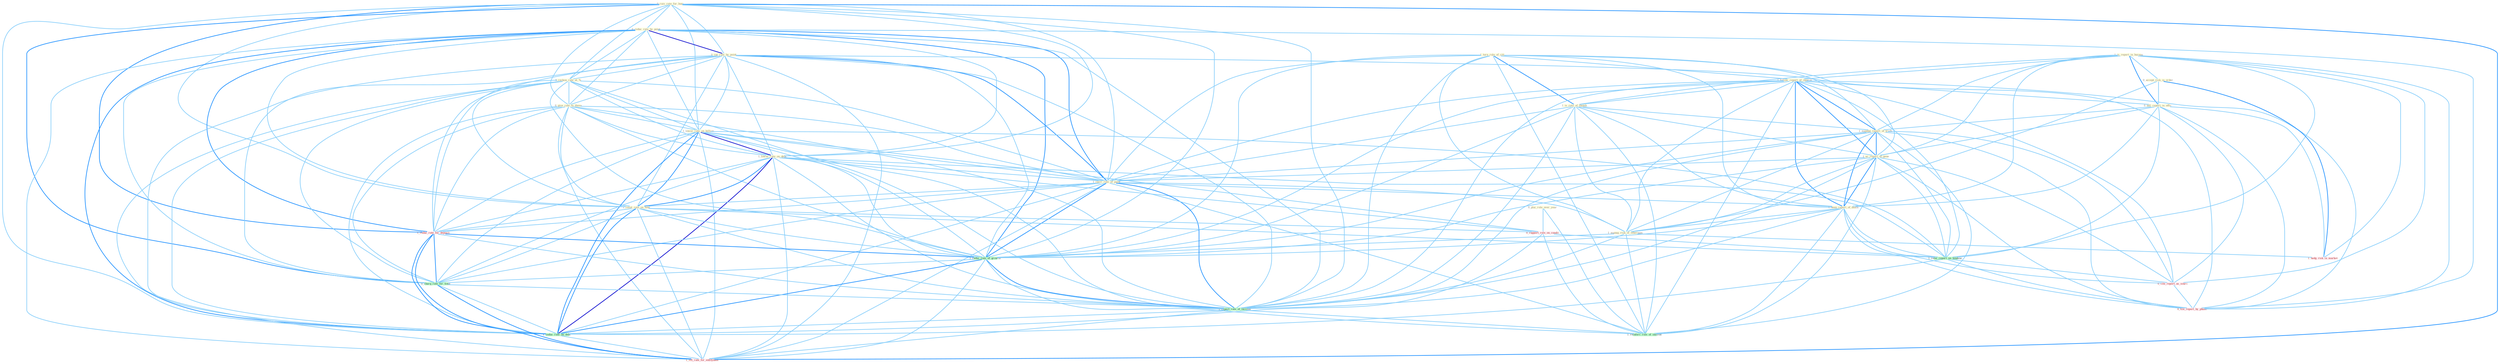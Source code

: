 Graph G{ 
    node
    [shape=polygon,style=filled,width=.5,height=.06,color="#BDFCC9",fixedsize=true,fontsize=4,
    fontcolor="#2f4f4f"];
    {node
    [color="#ffffe0", fontcolor="#8b7d6b"] "1_turn_rule_of_citi " "1_is_report_in_bureau " "0_rais_rate_for_busi " "1_follow_report_of_improv " "0_reduc_rate_by_point " "0_cut_rate_by_point " "0_accept_risk_in_order " "0_reckon_rate_at_% " "0_plai_role_over_year " "1_is_rule_of_thumb " "0_give_rate_to_those " "1_lower_rate_on_billion " "0_tell_report_in_offic " "1_mandat_report_of_trade " "1_ar_report_of_gene " "1_lower_rate_on_debt " "1_carri_rate_of_point " "1_reset_rate_on_note " "1_been_report_of_death " "1_manag_risk_of_othernum "}
{node [color="#fff0f5", fontcolor="#b22222"] "1_reduc_rate_for_deposit " "0_support_role_on_condit " "0_cite_report_as_sourc " "0_file_report_by_phone " "1_lift_rate_for_entitynam " "1_hedg_risk_in_market "}
edge [color="#B0E2FF"];

	"1_turn_rule_of_citi " -- "1_follow_report_of_improv " [w="1", color="#87cefa" ];
	"1_turn_rule_of_citi " -- "1_is_rule_of_thumb " [w="2", color="#1e90ff" , len=0.8];
	"1_turn_rule_of_citi " -- "1_mandat_report_of_trade " [w="1", color="#87cefa" ];
	"1_turn_rule_of_citi " -- "1_ar_report_of_gene " [w="1", color="#87cefa" ];
	"1_turn_rule_of_citi " -- "1_carri_rate_of_point " [w="1", color="#87cefa" ];
	"1_turn_rule_of_citi " -- "1_been_report_of_death " [w="1", color="#87cefa" ];
	"1_turn_rule_of_citi " -- "1_manag_risk_of_othernum " [w="1", color="#87cefa" ];
	"1_turn_rule_of_citi " -- "1_reduc_rate_of_growth " [w="1", color="#87cefa" ];
	"1_turn_rule_of_citi " -- "1_expect_rate_of_increas " [w="1", color="#87cefa" ];
	"1_turn_rule_of_citi " -- "1_reinforc_role_of_institut " [w="1", color="#87cefa" ];
	"1_is_report_in_bureau " -- "1_follow_report_of_improv " [w="1", color="#87cefa" ];
	"1_is_report_in_bureau " -- "0_accept_risk_in_order " [w="1", color="#87cefa" ];
	"1_is_report_in_bureau " -- "1_is_rule_of_thumb " [w="1", color="#87cefa" ];
	"1_is_report_in_bureau " -- "0_tell_report_in_offic " [w="2", color="#1e90ff" , len=0.8];
	"1_is_report_in_bureau " -- "1_mandat_report_of_trade " [w="1", color="#87cefa" ];
	"1_is_report_in_bureau " -- "1_ar_report_of_gene " [w="1", color="#87cefa" ];
	"1_is_report_in_bureau " -- "1_been_report_of_death " [w="1", color="#87cefa" ];
	"1_is_report_in_bureau " -- "1_relai_report_on_tendenc " [w="1", color="#87cefa" ];
	"1_is_report_in_bureau " -- "0_cite_report_as_sourc " [w="1", color="#87cefa" ];
	"1_is_report_in_bureau " -- "0_file_report_by_phone " [w="1", color="#87cefa" ];
	"1_is_report_in_bureau " -- "1_hedg_risk_in_market " [w="1", color="#87cefa" ];
	"0_rais_rate_for_busi " -- "0_reduc_rate_by_point " [w="1", color="#87cefa" ];
	"0_rais_rate_for_busi " -- "0_cut_rate_by_point " [w="1", color="#87cefa" ];
	"0_rais_rate_for_busi " -- "0_reckon_rate_at_% " [w="1", color="#87cefa" ];
	"0_rais_rate_for_busi " -- "0_give_rate_to_those " [w="1", color="#87cefa" ];
	"0_rais_rate_for_busi " -- "1_lower_rate_on_billion " [w="1", color="#87cefa" ];
	"0_rais_rate_for_busi " -- "1_lower_rate_on_debt " [w="1", color="#87cefa" ];
	"0_rais_rate_for_busi " -- "1_carri_rate_of_point " [w="1", color="#87cefa" ];
	"0_rais_rate_for_busi " -- "1_reset_rate_on_note " [w="1", color="#87cefa" ];
	"0_rais_rate_for_busi " -- "1_reduc_rate_for_deposit " [w="2", color="#1e90ff" , len=0.8];
	"0_rais_rate_for_busi " -- "1_reduc_rate_of_growth " [w="1", color="#87cefa" ];
	"0_rais_rate_for_busi " -- "0_charg_rate_for_time " [w="2", color="#1e90ff" , len=0.8];
	"0_rais_rate_for_busi " -- "1_expect_rate_of_increas " [w="1", color="#87cefa" ];
	"0_rais_rate_for_busi " -- "1_reduc_rate_on_debt " [w="1", color="#87cefa" ];
	"0_rais_rate_for_busi " -- "1_lift_rate_for_entitynam " [w="2", color="#1e90ff" , len=0.8];
	"1_follow_report_of_improv " -- "1_is_rule_of_thumb " [w="1", color="#87cefa" ];
	"1_follow_report_of_improv " -- "0_tell_report_in_offic " [w="1", color="#87cefa" ];
	"1_follow_report_of_improv " -- "1_mandat_report_of_trade " [w="2", color="#1e90ff" , len=0.8];
	"1_follow_report_of_improv " -- "1_ar_report_of_gene " [w="2", color="#1e90ff" , len=0.8];
	"1_follow_report_of_improv " -- "1_carri_rate_of_point " [w="1", color="#87cefa" ];
	"1_follow_report_of_improv " -- "1_been_report_of_death " [w="2", color="#1e90ff" , len=0.8];
	"1_follow_report_of_improv " -- "1_manag_risk_of_othernum " [w="1", color="#87cefa" ];
	"1_follow_report_of_improv " -- "1_relai_report_on_tendenc " [w="1", color="#87cefa" ];
	"1_follow_report_of_improv " -- "0_cite_report_as_sourc " [w="1", color="#87cefa" ];
	"1_follow_report_of_improv " -- "1_reduc_rate_of_growth " [w="1", color="#87cefa" ];
	"1_follow_report_of_improv " -- "0_file_report_by_phone " [w="1", color="#87cefa" ];
	"1_follow_report_of_improv " -- "1_expect_rate_of_increas " [w="1", color="#87cefa" ];
	"1_follow_report_of_improv " -- "1_reinforc_role_of_institut " [w="1", color="#87cefa" ];
	"0_reduc_rate_by_point " -- "0_cut_rate_by_point " [w="3", color="#0000cd" , len=0.6];
	"0_reduc_rate_by_point " -- "0_reckon_rate_at_% " [w="1", color="#87cefa" ];
	"0_reduc_rate_by_point " -- "0_give_rate_to_those " [w="1", color="#87cefa" ];
	"0_reduc_rate_by_point " -- "1_lower_rate_on_billion " [w="1", color="#87cefa" ];
	"0_reduc_rate_by_point " -- "1_lower_rate_on_debt " [w="1", color="#87cefa" ];
	"0_reduc_rate_by_point " -- "1_carri_rate_of_point " [w="2", color="#1e90ff" , len=0.8];
	"0_reduc_rate_by_point " -- "1_reset_rate_on_note " [w="1", color="#87cefa" ];
	"0_reduc_rate_by_point " -- "1_reduc_rate_for_deposit " [w="2", color="#1e90ff" , len=0.8];
	"0_reduc_rate_by_point " -- "1_reduc_rate_of_growth " [w="2", color="#1e90ff" , len=0.8];
	"0_reduc_rate_by_point " -- "0_file_report_by_phone " [w="1", color="#87cefa" ];
	"0_reduc_rate_by_point " -- "0_charg_rate_for_time " [w="1", color="#87cefa" ];
	"0_reduc_rate_by_point " -- "1_expect_rate_of_increas " [w="1", color="#87cefa" ];
	"0_reduc_rate_by_point " -- "1_reduc_rate_on_debt " [w="2", color="#1e90ff" , len=0.8];
	"0_reduc_rate_by_point " -- "1_lift_rate_for_entitynam " [w="1", color="#87cefa" ];
	"0_cut_rate_by_point " -- "0_reckon_rate_at_% " [w="1", color="#87cefa" ];
	"0_cut_rate_by_point " -- "0_give_rate_to_those " [w="1", color="#87cefa" ];
	"0_cut_rate_by_point " -- "1_lower_rate_on_billion " [w="1", color="#87cefa" ];
	"0_cut_rate_by_point " -- "1_lower_rate_on_debt " [w="1", color="#87cefa" ];
	"0_cut_rate_by_point " -- "1_carri_rate_of_point " [w="2", color="#1e90ff" , len=0.8];
	"0_cut_rate_by_point " -- "1_reset_rate_on_note " [w="1", color="#87cefa" ];
	"0_cut_rate_by_point " -- "1_reduc_rate_for_deposit " [w="1", color="#87cefa" ];
	"0_cut_rate_by_point " -- "1_reduc_rate_of_growth " [w="1", color="#87cefa" ];
	"0_cut_rate_by_point " -- "0_file_report_by_phone " [w="1", color="#87cefa" ];
	"0_cut_rate_by_point " -- "0_charg_rate_for_time " [w="1", color="#87cefa" ];
	"0_cut_rate_by_point " -- "1_expect_rate_of_increas " [w="1", color="#87cefa" ];
	"0_cut_rate_by_point " -- "1_reduc_rate_on_debt " [w="1", color="#87cefa" ];
	"0_cut_rate_by_point " -- "1_lift_rate_for_entitynam " [w="1", color="#87cefa" ];
	"0_accept_risk_in_order " -- "0_tell_report_in_offic " [w="1", color="#87cefa" ];
	"0_accept_risk_in_order " -- "1_manag_risk_of_othernum " [w="1", color="#87cefa" ];
	"0_accept_risk_in_order " -- "1_hedg_risk_in_market " [w="2", color="#1e90ff" , len=0.8];
	"0_reckon_rate_at_% " -- "0_give_rate_to_those " [w="1", color="#87cefa" ];
	"0_reckon_rate_at_% " -- "1_lower_rate_on_billion " [w="1", color="#87cefa" ];
	"0_reckon_rate_at_% " -- "1_lower_rate_on_debt " [w="1", color="#87cefa" ];
	"0_reckon_rate_at_% " -- "1_carri_rate_of_point " [w="1", color="#87cefa" ];
	"0_reckon_rate_at_% " -- "1_reset_rate_on_note " [w="1", color="#87cefa" ];
	"0_reckon_rate_at_% " -- "1_reduc_rate_for_deposit " [w="1", color="#87cefa" ];
	"0_reckon_rate_at_% " -- "1_reduc_rate_of_growth " [w="1", color="#87cefa" ];
	"0_reckon_rate_at_% " -- "0_charg_rate_for_time " [w="1", color="#87cefa" ];
	"0_reckon_rate_at_% " -- "1_expect_rate_of_increas " [w="1", color="#87cefa" ];
	"0_reckon_rate_at_% " -- "1_reduc_rate_on_debt " [w="1", color="#87cefa" ];
	"0_reckon_rate_at_% " -- "1_lift_rate_for_entitynam " [w="1", color="#87cefa" ];
	"0_plai_role_over_year " -- "0_support_role_on_condit " [w="1", color="#87cefa" ];
	"0_plai_role_over_year " -- "1_reinforc_role_of_institut " [w="1", color="#87cefa" ];
	"1_is_rule_of_thumb " -- "1_mandat_report_of_trade " [w="1", color="#87cefa" ];
	"1_is_rule_of_thumb " -- "1_ar_report_of_gene " [w="1", color="#87cefa" ];
	"1_is_rule_of_thumb " -- "1_carri_rate_of_point " [w="1", color="#87cefa" ];
	"1_is_rule_of_thumb " -- "1_been_report_of_death " [w="1", color="#87cefa" ];
	"1_is_rule_of_thumb " -- "1_manag_risk_of_othernum " [w="1", color="#87cefa" ];
	"1_is_rule_of_thumb " -- "1_reduc_rate_of_growth " [w="1", color="#87cefa" ];
	"1_is_rule_of_thumb " -- "1_expect_rate_of_increas " [w="1", color="#87cefa" ];
	"1_is_rule_of_thumb " -- "1_reinforc_role_of_institut " [w="1", color="#87cefa" ];
	"0_give_rate_to_those " -- "1_lower_rate_on_billion " [w="1", color="#87cefa" ];
	"0_give_rate_to_those " -- "1_lower_rate_on_debt " [w="1", color="#87cefa" ];
	"0_give_rate_to_those " -- "1_carri_rate_of_point " [w="1", color="#87cefa" ];
	"0_give_rate_to_those " -- "1_reset_rate_on_note " [w="1", color="#87cefa" ];
	"0_give_rate_to_those " -- "1_reduc_rate_for_deposit " [w="1", color="#87cefa" ];
	"0_give_rate_to_those " -- "1_reduc_rate_of_growth " [w="1", color="#87cefa" ];
	"0_give_rate_to_those " -- "0_charg_rate_for_time " [w="1", color="#87cefa" ];
	"0_give_rate_to_those " -- "1_expect_rate_of_increas " [w="1", color="#87cefa" ];
	"0_give_rate_to_those " -- "1_reduc_rate_on_debt " [w="1", color="#87cefa" ];
	"0_give_rate_to_those " -- "1_lift_rate_for_entitynam " [w="1", color="#87cefa" ];
	"1_lower_rate_on_billion " -- "1_lower_rate_on_debt " [w="3", color="#0000cd" , len=0.6];
	"1_lower_rate_on_billion " -- "1_carri_rate_of_point " [w="1", color="#87cefa" ];
	"1_lower_rate_on_billion " -- "1_reset_rate_on_note " [w="2", color="#1e90ff" , len=0.8];
	"1_lower_rate_on_billion " -- "1_reduc_rate_for_deposit " [w="1", color="#87cefa" ];
	"1_lower_rate_on_billion " -- "0_support_role_on_condit " [w="1", color="#87cefa" ];
	"1_lower_rate_on_billion " -- "1_relai_report_on_tendenc " [w="1", color="#87cefa" ];
	"1_lower_rate_on_billion " -- "1_reduc_rate_of_growth " [w="1", color="#87cefa" ];
	"1_lower_rate_on_billion " -- "0_charg_rate_for_time " [w="1", color="#87cefa" ];
	"1_lower_rate_on_billion " -- "1_expect_rate_of_increas " [w="1", color="#87cefa" ];
	"1_lower_rate_on_billion " -- "1_reduc_rate_on_debt " [w="2", color="#1e90ff" , len=0.8];
	"1_lower_rate_on_billion " -- "1_lift_rate_for_entitynam " [w="1", color="#87cefa" ];
	"0_tell_report_in_offic " -- "1_mandat_report_of_trade " [w="1", color="#87cefa" ];
	"0_tell_report_in_offic " -- "1_ar_report_of_gene " [w="1", color="#87cefa" ];
	"0_tell_report_in_offic " -- "1_been_report_of_death " [w="1", color="#87cefa" ];
	"0_tell_report_in_offic " -- "1_relai_report_on_tendenc " [w="1", color="#87cefa" ];
	"0_tell_report_in_offic " -- "0_cite_report_as_sourc " [w="1", color="#87cefa" ];
	"0_tell_report_in_offic " -- "0_file_report_by_phone " [w="1", color="#87cefa" ];
	"0_tell_report_in_offic " -- "1_hedg_risk_in_market " [w="1", color="#87cefa" ];
	"1_mandat_report_of_trade " -- "1_ar_report_of_gene " [w="2", color="#1e90ff" , len=0.8];
	"1_mandat_report_of_trade " -- "1_carri_rate_of_point " [w="1", color="#87cefa" ];
	"1_mandat_report_of_trade " -- "1_been_report_of_death " [w="2", color="#1e90ff" , len=0.8];
	"1_mandat_report_of_trade " -- "1_manag_risk_of_othernum " [w="1", color="#87cefa" ];
	"1_mandat_report_of_trade " -- "1_relai_report_on_tendenc " [w="1", color="#87cefa" ];
	"1_mandat_report_of_trade " -- "0_cite_report_as_sourc " [w="1", color="#87cefa" ];
	"1_mandat_report_of_trade " -- "1_reduc_rate_of_growth " [w="1", color="#87cefa" ];
	"1_mandat_report_of_trade " -- "0_file_report_by_phone " [w="1", color="#87cefa" ];
	"1_mandat_report_of_trade " -- "1_expect_rate_of_increas " [w="1", color="#87cefa" ];
	"1_mandat_report_of_trade " -- "1_reinforc_role_of_institut " [w="1", color="#87cefa" ];
	"1_ar_report_of_gene " -- "1_carri_rate_of_point " [w="1", color="#87cefa" ];
	"1_ar_report_of_gene " -- "1_been_report_of_death " [w="2", color="#1e90ff" , len=0.8];
	"1_ar_report_of_gene " -- "1_manag_risk_of_othernum " [w="1", color="#87cefa" ];
	"1_ar_report_of_gene " -- "1_relai_report_on_tendenc " [w="1", color="#87cefa" ];
	"1_ar_report_of_gene " -- "0_cite_report_as_sourc " [w="1", color="#87cefa" ];
	"1_ar_report_of_gene " -- "1_reduc_rate_of_growth " [w="1", color="#87cefa" ];
	"1_ar_report_of_gene " -- "0_file_report_by_phone " [w="1", color="#87cefa" ];
	"1_ar_report_of_gene " -- "1_expect_rate_of_increas " [w="1", color="#87cefa" ];
	"1_ar_report_of_gene " -- "1_reinforc_role_of_institut " [w="1", color="#87cefa" ];
	"1_lower_rate_on_debt " -- "1_carri_rate_of_point " [w="1", color="#87cefa" ];
	"1_lower_rate_on_debt " -- "1_reset_rate_on_note " [w="2", color="#1e90ff" , len=0.8];
	"1_lower_rate_on_debt " -- "1_reduc_rate_for_deposit " [w="1", color="#87cefa" ];
	"1_lower_rate_on_debt " -- "0_support_role_on_condit " [w="1", color="#87cefa" ];
	"1_lower_rate_on_debt " -- "1_relai_report_on_tendenc " [w="1", color="#87cefa" ];
	"1_lower_rate_on_debt " -- "1_reduc_rate_of_growth " [w="1", color="#87cefa" ];
	"1_lower_rate_on_debt " -- "0_charg_rate_for_time " [w="1", color="#87cefa" ];
	"1_lower_rate_on_debt " -- "1_expect_rate_of_increas " [w="1", color="#87cefa" ];
	"1_lower_rate_on_debt " -- "1_reduc_rate_on_debt " [w="3", color="#0000cd" , len=0.6];
	"1_lower_rate_on_debt " -- "1_lift_rate_for_entitynam " [w="1", color="#87cefa" ];
	"1_carri_rate_of_point " -- "1_reset_rate_on_note " [w="1", color="#87cefa" ];
	"1_carri_rate_of_point " -- "1_been_report_of_death " [w="1", color="#87cefa" ];
	"1_carri_rate_of_point " -- "1_manag_risk_of_othernum " [w="1", color="#87cefa" ];
	"1_carri_rate_of_point " -- "1_reduc_rate_for_deposit " [w="1", color="#87cefa" ];
	"1_carri_rate_of_point " -- "1_reduc_rate_of_growth " [w="2", color="#1e90ff" , len=0.8];
	"1_carri_rate_of_point " -- "0_charg_rate_for_time " [w="1", color="#87cefa" ];
	"1_carri_rate_of_point " -- "1_expect_rate_of_increas " [w="2", color="#1e90ff" , len=0.8];
	"1_carri_rate_of_point " -- "1_reduc_rate_on_debt " [w="1", color="#87cefa" ];
	"1_carri_rate_of_point " -- "1_reinforc_role_of_institut " [w="1", color="#87cefa" ];
	"1_carri_rate_of_point " -- "1_lift_rate_for_entitynam " [w="1", color="#87cefa" ];
	"1_reset_rate_on_note " -- "1_reduc_rate_for_deposit " [w="1", color="#87cefa" ];
	"1_reset_rate_on_note " -- "0_support_role_on_condit " [w="1", color="#87cefa" ];
	"1_reset_rate_on_note " -- "1_relai_report_on_tendenc " [w="1", color="#87cefa" ];
	"1_reset_rate_on_note " -- "1_reduc_rate_of_growth " [w="1", color="#87cefa" ];
	"1_reset_rate_on_note " -- "0_charg_rate_for_time " [w="1", color="#87cefa" ];
	"1_reset_rate_on_note " -- "1_expect_rate_of_increas " [w="1", color="#87cefa" ];
	"1_reset_rate_on_note " -- "1_reduc_rate_on_debt " [w="2", color="#1e90ff" , len=0.8];
	"1_reset_rate_on_note " -- "1_lift_rate_for_entitynam " [w="1", color="#87cefa" ];
	"1_been_report_of_death " -- "1_manag_risk_of_othernum " [w="1", color="#87cefa" ];
	"1_been_report_of_death " -- "1_relai_report_on_tendenc " [w="1", color="#87cefa" ];
	"1_been_report_of_death " -- "0_cite_report_as_sourc " [w="1", color="#87cefa" ];
	"1_been_report_of_death " -- "1_reduc_rate_of_growth " [w="1", color="#87cefa" ];
	"1_been_report_of_death " -- "0_file_report_by_phone " [w="1", color="#87cefa" ];
	"1_been_report_of_death " -- "1_expect_rate_of_increas " [w="1", color="#87cefa" ];
	"1_been_report_of_death " -- "1_reinforc_role_of_institut " [w="1", color="#87cefa" ];
	"1_manag_risk_of_othernum " -- "1_reduc_rate_of_growth " [w="1", color="#87cefa" ];
	"1_manag_risk_of_othernum " -- "1_expect_rate_of_increas " [w="1", color="#87cefa" ];
	"1_manag_risk_of_othernum " -- "1_reinforc_role_of_institut " [w="1", color="#87cefa" ];
	"1_manag_risk_of_othernum " -- "1_hedg_risk_in_market " [w="1", color="#87cefa" ];
	"1_reduc_rate_for_deposit " -- "1_reduc_rate_of_growth " [w="2", color="#1e90ff" , len=0.8];
	"1_reduc_rate_for_deposit " -- "0_charg_rate_for_time " [w="2", color="#1e90ff" , len=0.8];
	"1_reduc_rate_for_deposit " -- "1_expect_rate_of_increas " [w="1", color="#87cefa" ];
	"1_reduc_rate_for_deposit " -- "1_reduc_rate_on_debt " [w="2", color="#1e90ff" , len=0.8];
	"1_reduc_rate_for_deposit " -- "1_lift_rate_for_entitynam " [w="2", color="#1e90ff" , len=0.8];
	"0_support_role_on_condit " -- "1_relai_report_on_tendenc " [w="1", color="#87cefa" ];
	"0_support_role_on_condit " -- "1_reduc_rate_on_debt " [w="1", color="#87cefa" ];
	"0_support_role_on_condit " -- "1_reinforc_role_of_institut " [w="1", color="#87cefa" ];
	"1_relai_report_on_tendenc " -- "0_cite_report_as_sourc " [w="1", color="#87cefa" ];
	"1_relai_report_on_tendenc " -- "0_file_report_by_phone " [w="1", color="#87cefa" ];
	"1_relai_report_on_tendenc " -- "1_reduc_rate_on_debt " [w="1", color="#87cefa" ];
	"0_cite_report_as_sourc " -- "0_file_report_by_phone " [w="1", color="#87cefa" ];
	"1_reduc_rate_of_growth " -- "0_charg_rate_for_time " [w="1", color="#87cefa" ];
	"1_reduc_rate_of_growth " -- "1_expect_rate_of_increas " [w="2", color="#1e90ff" , len=0.8];
	"1_reduc_rate_of_growth " -- "1_reduc_rate_on_debt " [w="2", color="#1e90ff" , len=0.8];
	"1_reduc_rate_of_growth " -- "1_reinforc_role_of_institut " [w="1", color="#87cefa" ];
	"1_reduc_rate_of_growth " -- "1_lift_rate_for_entitynam " [w="1", color="#87cefa" ];
	"0_charg_rate_for_time " -- "1_expect_rate_of_increas " [w="1", color="#87cefa" ];
	"0_charg_rate_for_time " -- "1_reduc_rate_on_debt " [w="1", color="#87cefa" ];
	"0_charg_rate_for_time " -- "1_lift_rate_for_entitynam " [w="2", color="#1e90ff" , len=0.8];
	"1_expect_rate_of_increas " -- "1_reduc_rate_on_debt " [w="1", color="#87cefa" ];
	"1_expect_rate_of_increas " -- "1_reinforc_role_of_institut " [w="1", color="#87cefa" ];
	"1_expect_rate_of_increas " -- "1_lift_rate_for_entitynam " [w="1", color="#87cefa" ];
	"1_reduc_rate_on_debt " -- "1_lift_rate_for_entitynam " [w="1", color="#87cefa" ];
}